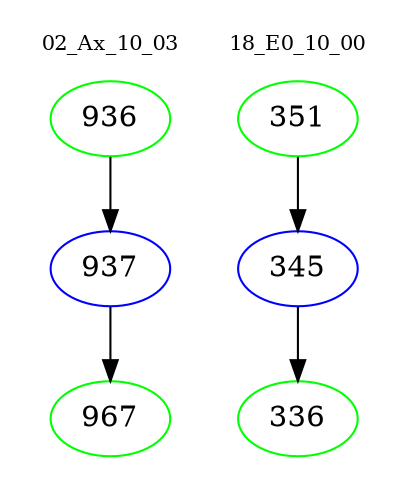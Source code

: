 digraph{
subgraph cluster_0 {
color = white
label = "02_Ax_10_03";
fontsize=10;
T0_936 [label="936", color="green"]
T0_936 -> T0_937 [color="black"]
T0_937 [label="937", color="blue"]
T0_937 -> T0_967 [color="black"]
T0_967 [label="967", color="green"]
}
subgraph cluster_1 {
color = white
label = "18_E0_10_00";
fontsize=10;
T1_351 [label="351", color="green"]
T1_351 -> T1_345 [color="black"]
T1_345 [label="345", color="blue"]
T1_345 -> T1_336 [color="black"]
T1_336 [label="336", color="green"]
}
}
